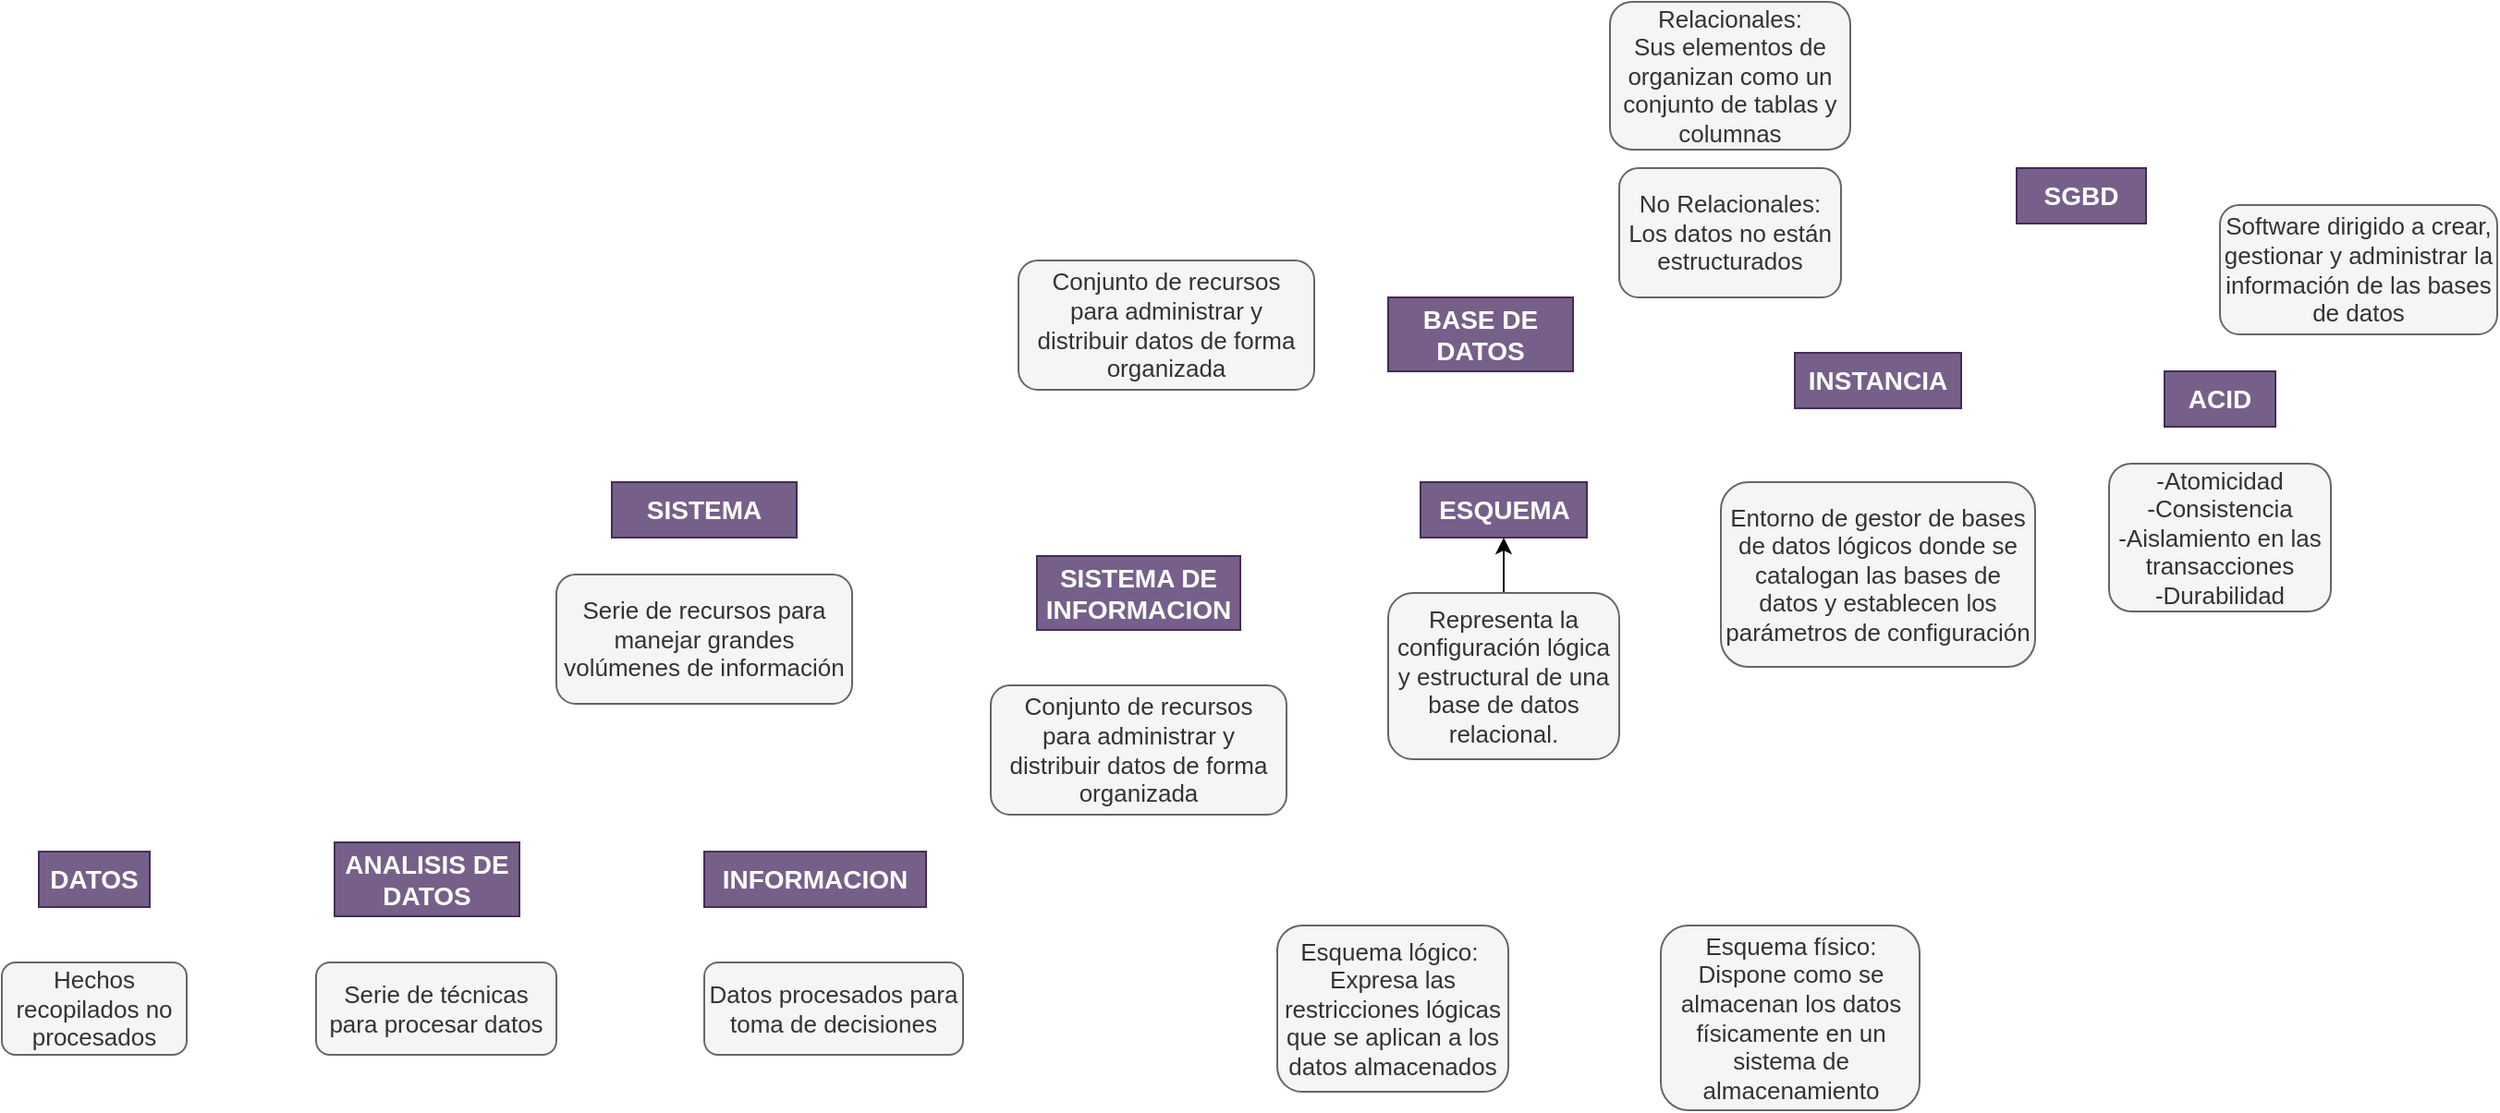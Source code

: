 <mxfile version="21.6.3" type="github">
  <diagram name="Página-1" id="AEyVApIA7w85Lbusa7Iw">
    <mxGraphModel dx="1655" dy="720" grid="1" gridSize="10" guides="1" tooltips="1" connect="1" arrows="1" fold="1" page="1" pageScale="1" pageWidth="1920" pageHeight="1200" math="0" shadow="0">
      <root>
        <mxCell id="0" />
        <mxCell id="1" parent="0" />
        <mxCell id="Nax9rcWnp-f-cdcPO7so-1" value="DATOS" style="rounded=0;whiteSpace=wrap;html=1;fillColor=#76608a;fontColor=#ffffff;strokeColor=#432D57;fontStyle=1;fontSize=14;" vertex="1" parent="1">
          <mxGeometry x="250" y="470" width="60" height="30" as="geometry" />
        </mxCell>
        <mxCell id="Nax9rcWnp-f-cdcPO7so-2" value="ANALISIS DE DATOS" style="rounded=0;whiteSpace=wrap;html=1;fillColor=#76608a;fontColor=#ffffff;strokeColor=#432D57;fontStyle=1;fontSize=14;" vertex="1" parent="1">
          <mxGeometry x="410" y="465" width="100" height="40" as="geometry" />
        </mxCell>
        <mxCell id="Nax9rcWnp-f-cdcPO7so-3" value="INFORMACION" style="rounded=0;whiteSpace=wrap;html=1;fillColor=#76608a;fontColor=#ffffff;strokeColor=#432D57;fontStyle=1;fontSize=14;" vertex="1" parent="1">
          <mxGeometry x="610" y="470" width="120" height="30" as="geometry" />
        </mxCell>
        <mxCell id="Nax9rcWnp-f-cdcPO7so-4" value="SISTEMA" style="rounded=0;whiteSpace=wrap;html=1;fillColor=#76608a;fontColor=#ffffff;strokeColor=#432D57;fontStyle=1;fontSize=14;" vertex="1" parent="1">
          <mxGeometry x="560" y="270" width="100" height="30" as="geometry" />
        </mxCell>
        <mxCell id="Nax9rcWnp-f-cdcPO7so-5" value="SISTEMA DE INFORMACION" style="rounded=0;whiteSpace=wrap;html=1;fillColor=#76608a;fontColor=#ffffff;strokeColor=#432D57;fontStyle=1;fontSize=14;" vertex="1" parent="1">
          <mxGeometry x="790" y="310" width="110" height="40" as="geometry" />
        </mxCell>
        <mxCell id="Nax9rcWnp-f-cdcPO7so-6" value="BASE DE DATOS" style="rounded=0;whiteSpace=wrap;html=1;fillColor=#76608a;fontColor=#ffffff;strokeColor=#432D57;fontStyle=1;fontSize=14;" vertex="1" parent="1">
          <mxGeometry x="980" y="170" width="100" height="40" as="geometry" />
        </mxCell>
        <mxCell id="Nax9rcWnp-f-cdcPO7so-7" value="ESQUEMA" style="rounded=0;whiteSpace=wrap;html=1;fillColor=#76608a;fontColor=#ffffff;strokeColor=#432D57;fontStyle=1;fontSize=14;" vertex="1" parent="1">
          <mxGeometry x="997.5" y="270" width="90" height="30" as="geometry" />
        </mxCell>
        <mxCell id="Nax9rcWnp-f-cdcPO7so-9" value="SGBD" style="rounded=0;whiteSpace=wrap;html=1;fillColor=#76608a;fontColor=#ffffff;strokeColor=#432D57;fontStyle=1;fontSize=14;" vertex="1" parent="1">
          <mxGeometry x="1320" y="100" width="70" height="30" as="geometry" />
        </mxCell>
        <mxCell id="Nax9rcWnp-f-cdcPO7so-10" value="INSTANCIA" style="rounded=0;whiteSpace=wrap;html=1;fillColor=#76608a;fontColor=#ffffff;strokeColor=#432D57;fontStyle=1;fontSize=14;" vertex="1" parent="1">
          <mxGeometry x="1200" y="200" width="90" height="30" as="geometry" />
        </mxCell>
        <mxCell id="Nax9rcWnp-f-cdcPO7so-11" value="ACID" style="rounded=0;whiteSpace=wrap;html=1;fillColor=#76608a;fontColor=#ffffff;strokeColor=#432D57;fontStyle=1;fontSize=14;" vertex="1" parent="1">
          <mxGeometry x="1400" y="210" width="60" height="30" as="geometry" />
        </mxCell>
        <mxCell id="Nax9rcWnp-f-cdcPO7so-13" value="&lt;div style=&quot;font-size: 13px;&quot;&gt;Hechos&lt;/div&gt;&lt;div style=&quot;font-size: 13px;&quot;&gt;recopilados no&lt;/div&gt;&lt;div style=&quot;font-size: 13px;&quot;&gt;procesados&lt;/div&gt;" style="rounded=1;whiteSpace=wrap;html=1;fillColor=#f5f5f5;strokeColor=#666666;fontColor=#333333;fontSize=13;" vertex="1" parent="1">
          <mxGeometry x="230" y="530" width="100" height="50" as="geometry" />
        </mxCell>
        <mxCell id="Nax9rcWnp-f-cdcPO7so-14" value="&lt;div style=&quot;font-size: 13px;&quot;&gt;Serie de técnicas para procesar datos&lt;/div&gt;" style="rounded=1;whiteSpace=wrap;html=1;fillColor=#f5f5f5;strokeColor=#666666;fontColor=#333333;fontSize=13;" vertex="1" parent="1">
          <mxGeometry x="400" y="530" width="130" height="50" as="geometry" />
        </mxCell>
        <mxCell id="Nax9rcWnp-f-cdcPO7so-15" value="&lt;div style=&quot;font-size: 13px;&quot;&gt;Datos procesados para toma de decisiones&lt;/div&gt;" style="rounded=1;whiteSpace=wrap;html=1;fillColor=#f5f5f5;strokeColor=#666666;fontColor=#333333;fontSize=13;" vertex="1" parent="1">
          <mxGeometry x="610" y="530" width="140" height="50" as="geometry" />
        </mxCell>
        <mxCell id="Nax9rcWnp-f-cdcPO7so-16" value="&lt;div style=&quot;font-size: 13px;&quot;&gt;&lt;div&gt;Serie de recursos para&lt;/div&gt;&lt;div&gt;manejar grandes&lt;/div&gt;&lt;div&gt;volúmenes de información&lt;/div&gt;&lt;/div&gt;" style="rounded=1;whiteSpace=wrap;html=1;fillColor=#f5f5f5;strokeColor=#666666;fontColor=#333333;fontSize=13;" vertex="1" parent="1">
          <mxGeometry x="530" y="320" width="160" height="70" as="geometry" />
        </mxCell>
        <mxCell id="Nax9rcWnp-f-cdcPO7so-17" value="&lt;div style=&quot;&quot;&gt;&lt;div style=&quot;&quot;&gt;Conjunto de recursos&lt;/div&gt;&lt;div style=&quot;&quot;&gt;para administrar y&lt;/div&gt;&lt;div style=&quot;&quot;&gt;distribuir datos de forma&lt;/div&gt;&lt;div style=&quot;&quot;&gt;organizada&lt;/div&gt;&lt;/div&gt;" style="rounded=1;whiteSpace=wrap;html=1;fillColor=#f5f5f5;strokeColor=#666666;fontColor=#333333;fontSize=13;" vertex="1" parent="1">
          <mxGeometry x="765" y="380" width="160" height="70" as="geometry" />
        </mxCell>
        <mxCell id="Nax9rcWnp-f-cdcPO7so-18" value="&lt;div style=&quot;&quot;&gt;&lt;div style=&quot;&quot;&gt;Conjunto de recursos&lt;/div&gt;&lt;div style=&quot;&quot;&gt;para administrar y&lt;/div&gt;&lt;div style=&quot;&quot;&gt;distribuir datos de forma&lt;/div&gt;&lt;div style=&quot;&quot;&gt;organizada&lt;/div&gt;&lt;/div&gt;" style="rounded=1;whiteSpace=wrap;html=1;fillColor=#f5f5f5;strokeColor=#666666;fontColor=#333333;fontSize=13;" vertex="1" parent="1">
          <mxGeometry x="780" y="150" width="160" height="70" as="geometry" />
        </mxCell>
        <mxCell id="Nax9rcWnp-f-cdcPO7so-19" value="&lt;div style=&quot;&quot;&gt;&lt;div style=&quot;&quot;&gt;Esquema lógico:&amp;nbsp;&lt;/div&gt;&lt;div style=&quot;&quot;&gt;Expresa las restricciones lógicas que se aplican a los datos almacenados&lt;/div&gt;&lt;/div&gt;" style="rounded=1;whiteSpace=wrap;html=1;fillColor=#f5f5f5;strokeColor=#666666;fontColor=#333333;fontSize=13;" vertex="1" parent="1">
          <mxGeometry x="920" y="510" width="125" height="90" as="geometry" />
        </mxCell>
        <mxCell id="Nax9rcWnp-f-cdcPO7so-20" value="&lt;div style=&quot;&quot;&gt;&lt;div style=&quot;&quot;&gt;Esquema físico:&lt;br&gt;&lt;/div&gt;&lt;div style=&quot;&quot;&gt;Dispone como se almacenan los datos físicamente en un sistema de almacenamiento&lt;/div&gt;&lt;/div&gt;" style="rounded=1;whiteSpace=wrap;html=1;fillColor=#f5f5f5;strokeColor=#666666;fontColor=#333333;fontSize=13;" vertex="1" parent="1">
          <mxGeometry x="1127.5" y="510" width="140" height="100" as="geometry" />
        </mxCell>
        <mxCell id="Nax9rcWnp-f-cdcPO7so-23" style="edgeStyle=orthogonalEdgeStyle;rounded=0;orthogonalLoop=1;jettySize=auto;html=1;" edge="1" parent="1" source="Nax9rcWnp-f-cdcPO7so-21" target="Nax9rcWnp-f-cdcPO7so-7">
          <mxGeometry relative="1" as="geometry" />
        </mxCell>
        <mxCell id="Nax9rcWnp-f-cdcPO7so-21" value="&lt;div style=&quot;&quot;&gt;&lt;div style=&quot;&quot;&gt;Representa la configuración lógica y estructural de una base de datos relacional.&lt;/div&gt;&lt;/div&gt;" style="rounded=1;whiteSpace=wrap;html=1;fillColor=#f5f5f5;strokeColor=#666666;fontColor=#333333;fontSize=13;" vertex="1" parent="1">
          <mxGeometry x="980" y="330" width="125" height="90" as="geometry" />
        </mxCell>
        <mxCell id="Nax9rcWnp-f-cdcPO7so-22" value="&lt;div style=&quot;&quot;&gt;&lt;div style=&quot;&quot;&gt;Entorno de gestor de bases de datos lógicos donde se catalogan las bases de datos y establecen los parámetros de configuración&lt;/div&gt;&lt;/div&gt;" style="rounded=1;whiteSpace=wrap;html=1;fillColor=#f5f5f5;strokeColor=#666666;fontColor=#333333;fontSize=13;" vertex="1" parent="1">
          <mxGeometry x="1160" y="270" width="170" height="100" as="geometry" />
        </mxCell>
        <mxCell id="Nax9rcWnp-f-cdcPO7so-25" value="&lt;div style=&quot;&quot;&gt;&lt;div style=&quot;&quot;&gt;Relacionales:&lt;/div&gt;&lt;div style=&quot;&quot;&gt;&lt;div&gt;Sus elementos de&lt;/div&gt;&lt;div&gt;organizan como un&lt;/div&gt;&lt;div&gt;conjunto de tablas y&lt;/div&gt;&lt;div&gt;columnas&lt;/div&gt;&lt;/div&gt;&lt;/div&gt;" style="rounded=1;whiteSpace=wrap;html=1;fillColor=#f5f5f5;strokeColor=#666666;fontColor=#333333;fontSize=13;" vertex="1" parent="1">
          <mxGeometry x="1100" y="10" width="130" height="80" as="geometry" />
        </mxCell>
        <mxCell id="Nax9rcWnp-f-cdcPO7so-26" value="&lt;div style=&quot;&quot;&gt;&lt;div style=&quot;&quot;&gt;No Relacionales:&lt;/div&gt;&lt;div style=&quot;&quot;&gt;Los datos no están estructurados&lt;/div&gt;&lt;/div&gt;" style="rounded=1;whiteSpace=wrap;html=1;fillColor=#f5f5f5;strokeColor=#666666;fontColor=#333333;fontSize=13;" vertex="1" parent="1">
          <mxGeometry x="1105" y="100" width="120" height="70" as="geometry" />
        </mxCell>
        <mxCell id="Nax9rcWnp-f-cdcPO7so-27" value="&lt;div style=&quot;&quot;&gt;&lt;div style=&quot;&quot;&gt;Software dirigido a crear, gestionar y administrar la información de las bases de datos&lt;br&gt;&lt;/div&gt;&lt;/div&gt;" style="rounded=1;whiteSpace=wrap;html=1;fillColor=#f5f5f5;strokeColor=#666666;fontColor=#333333;fontSize=13;" vertex="1" parent="1">
          <mxGeometry x="1430" y="120" width="150" height="70" as="geometry" />
        </mxCell>
        <mxCell id="Nax9rcWnp-f-cdcPO7so-28" value="&lt;div style=&quot;&quot;&gt;&lt;div style=&quot;&quot;&gt;&lt;div&gt;-Atomicidad&lt;/div&gt;&lt;div&gt;-Consistencia&lt;/div&gt;&lt;div&gt;-Aislamiento en las&lt;/div&gt;&lt;div&gt;transacciones&lt;/div&gt;&lt;div&gt;-Durabilidad&lt;/div&gt;&lt;/div&gt;&lt;/div&gt;" style="rounded=1;whiteSpace=wrap;html=1;fillColor=#f5f5f5;strokeColor=#666666;fontColor=#333333;fontSize=13;" vertex="1" parent="1">
          <mxGeometry x="1370" y="260" width="120" height="80" as="geometry" />
        </mxCell>
      </root>
    </mxGraphModel>
  </diagram>
</mxfile>
